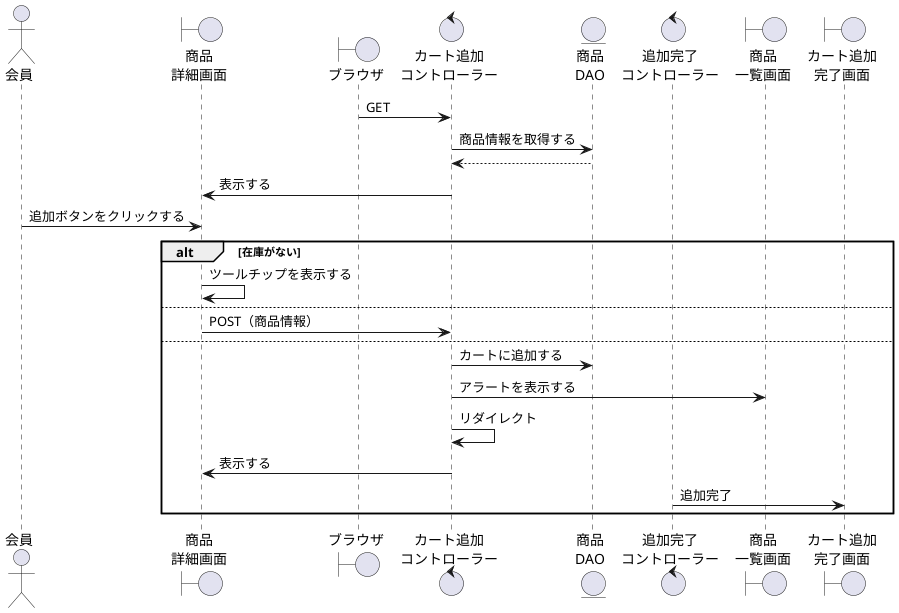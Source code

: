 @startuml syouhin_tuika

actor "会員" as act
boundary "商品\n詳細画面" as shb
boundary "ブラウザ" as brz
control "カート追加\nコントローラー" as shc
entity "商品\nDAO" as product
control "追加完了\nコントローラー" as shkc
boundary "商品\n一覧画面" as sib
boundary "カート追加\n完了画面" as shkb

shc <- brz: GET
shc -> product: 商品情報を取得する
shc <-- product
shb <- shc: 表示する
act -> shb: 追加ボタンをクリックする

alt 在庫がない
    
    shb -> shb: ツールチップを表示する
else
    shb -> shc: POST（商品情報）

    else
        shc -> product: カートに追加する
        shc -> sib: アラートを表示する
        shc -> shc: リダイレクト
        shb <- shc: 表示する
        shkc -> shkb: 追加完了
end
@enduml